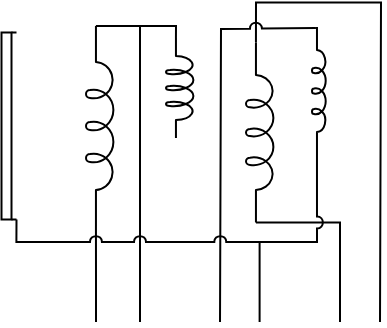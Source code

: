 <mxfile version="16.0.3" type="github"><diagram id="5_5D2ftTbQHJp4d3wEaE" name="Page-1"><mxGraphModel dx="525" dy="292" grid="1" gridSize="10" guides="1" tooltips="1" connect="1" arrows="1" fold="1" page="1" pageScale="1" pageWidth="850" pageHeight="1100" math="0" shadow="0"><root><mxCell id="0"/><mxCell id="1" parent="0"/><mxCell id="XyHeiLhIrPy4PW1Inq49-9" style="edgeStyle=orthogonalEdgeStyle;rounded=0;orthogonalLoop=1;jettySize=auto;html=1;exitX=0;exitY=0.645;exitDx=0;exitDy=0;exitPerimeter=0;entryX=0;entryY=0.645;entryDx=0;entryDy=0;entryPerimeter=0;endArrow=none;endFill=0;" edge="1" parent="1" source="XyHeiLhIrPy4PW1Inq49-5" target="XyHeiLhIrPy4PW1Inq49-7"><mxGeometry relative="1" as="geometry"><Array as="points"><mxPoint x="458" y="252"/></Array></mxGeometry></mxCell><mxCell id="XyHeiLhIrPy4PW1Inq49-12" style="edgeStyle=orthogonalEdgeStyle;rounded=0;orthogonalLoop=1;jettySize=auto;html=1;exitX=1;exitY=0.645;exitDx=0;exitDy=0;exitPerimeter=0;endArrow=none;endFill=0;" edge="1" parent="1" source="XyHeiLhIrPy4PW1Inq49-5"><mxGeometry relative="1" as="geometry"><mxPoint x="418" y="400" as="targetPoint"/><Array as="points"><mxPoint x="418" y="380"/><mxPoint x="418" y="380"/></Array></mxGeometry></mxCell><mxCell id="XyHeiLhIrPy4PW1Inq49-15" style="edgeStyle=orthogonalEdgeStyle;rounded=0;orthogonalLoop=1;jettySize=auto;html=1;exitX=0;exitY=0.645;exitDx=0;exitDy=0;exitPerimeter=0;endArrow=none;endFill=0;" edge="1" parent="1" source="XyHeiLhIrPy4PW1Inq49-5"><mxGeometry relative="1" as="geometry"><mxPoint x="440" y="400" as="targetPoint"/><Array as="points"><mxPoint x="440" y="252"/></Array></mxGeometry></mxCell><mxCell id="XyHeiLhIrPy4PW1Inq49-5" value="" style="pointerEvents=1;verticalLabelPosition=bottom;shadow=0;dashed=0;align=center;html=1;verticalAlign=top;shape=mxgraph.electrical.inductors.inductor_5;rotation=90;" vertex="1" parent="1"><mxGeometry x="370" y="295" width="100" height="14" as="geometry"/></mxCell><mxCell id="XyHeiLhIrPy4PW1Inq49-14" style="edgeStyle=orthogonalEdgeStyle;rounded=0;orthogonalLoop=1;jettySize=auto;html=1;exitX=1;exitY=0.645;exitDx=0;exitDy=0;exitPerimeter=0;endArrow=none;endFill=0;" edge="1" parent="1" source="XyHeiLhIrPy4PW1Inq49-6"><mxGeometry relative="1" as="geometry"><mxPoint x="540" y="400" as="targetPoint"/><Array as="points"><mxPoint x="540" y="350"/><mxPoint x="540" y="400"/></Array></mxGeometry></mxCell><mxCell id="XyHeiLhIrPy4PW1Inq49-17" style="edgeStyle=orthogonalEdgeStyle;rounded=0;orthogonalLoop=1;jettySize=auto;html=1;exitX=0;exitY=0.645;exitDx=0;exitDy=0;exitPerimeter=0;endArrow=none;endFill=0;" edge="1" parent="1" source="XyHeiLhIrPy4PW1Inq49-6"><mxGeometry relative="1" as="geometry"><mxPoint x="560" y="400" as="targetPoint"/></mxGeometry></mxCell><mxCell id="XyHeiLhIrPy4PW1Inq49-6" value="" style="pointerEvents=1;verticalLabelPosition=bottom;shadow=0;dashed=0;align=center;html=1;verticalAlign=top;shape=mxgraph.electrical.inductors.inductor_5;rotation=90;" vertex="1" parent="1"><mxGeometry x="455" y="298.25" width="90" height="14" as="geometry"/></mxCell><mxCell id="XyHeiLhIrPy4PW1Inq49-13" style="edgeStyle=orthogonalEdgeStyle;rounded=0;orthogonalLoop=1;jettySize=auto;html=1;exitX=1;exitY=0.645;exitDx=0;exitDy=0;exitPerimeter=0;endArrow=none;endFill=0;entryX=1;entryY=0.645;entryDx=0;entryDy=0;entryPerimeter=0;" edge="1" parent="1" source="XyHeiLhIrPy4PW1Inq49-7" target="XyHeiLhIrPy4PW1Inq49-7"><mxGeometry relative="1" as="geometry"><mxPoint x="458" y="330" as="targetPoint"/></mxGeometry></mxCell><mxCell id="XyHeiLhIrPy4PW1Inq49-7" value="" style="pointerEvents=1;verticalLabelPosition=bottom;shadow=0;dashed=0;align=center;html=1;verticalAlign=top;shape=mxgraph.electrical.inductors.inductor_5;rotation=90;" vertex="1" parent="1"><mxGeometry x="435" y="276" width="50" height="14" as="geometry"/></mxCell><mxCell id="XyHeiLhIrPy4PW1Inq49-16" style="edgeStyle=orthogonalEdgeStyle;rounded=0;orthogonalLoop=1;jettySize=auto;html=1;exitX=0;exitY=0.645;exitDx=0;exitDy=0;exitPerimeter=0;endArrow=none;endFill=0;jumpStyle=arc;" edge="1" parent="1"><mxGeometry relative="1" as="geometry"><mxPoint x="480" y="400" as="targetPoint"/><mxPoint x="527.97" y="253" as="sourcePoint"/></mxGeometry></mxCell><mxCell id="XyHeiLhIrPy4PW1Inq49-19" style="edgeStyle=orthogonalEdgeStyle;rounded=0;orthogonalLoop=1;jettySize=auto;html=1;exitX=0;exitY=1;exitDx=0;exitDy=0;exitPerimeter=0;endArrow=none;endFill=0;jumpStyle=arc;" edge="1" parent="1" source="XyHeiLhIrPy4PW1Inq49-10"><mxGeometry relative="1" as="geometry"><mxPoint x="500" y="360" as="targetPoint"/><Array as="points"><mxPoint x="378" y="360"/><mxPoint x="378" y="370"/></Array></mxGeometry></mxCell><mxCell id="XyHeiLhIrPy4PW1Inq49-10" value="" style="pointerEvents=1;verticalLabelPosition=bottom;shadow=0;dashed=0;align=center;html=1;verticalAlign=top;shape=mxgraph.electrical.inductors.inductor_1;rotation=-90;" vertex="1" parent="1"><mxGeometry x="327.75" y="298.25" width="93.5" height="7.5" as="geometry"/></mxCell><mxCell id="XyHeiLhIrPy4PW1Inq49-24" style="edgeStyle=orthogonalEdgeStyle;rounded=0;jumpStyle=arc;orthogonalLoop=1;jettySize=auto;html=1;exitX=1;exitY=0.645;exitDx=0;exitDy=0;exitPerimeter=0;endArrow=none;endFill=0;" edge="1" parent="1" source="XyHeiLhIrPy4PW1Inq49-23"><mxGeometry relative="1" as="geometry"><mxPoint x="500" y="360" as="targetPoint"/><Array as="points"><mxPoint x="529" y="360"/></Array></mxGeometry></mxCell><mxCell id="XyHeiLhIrPy4PW1Inq49-23" value="" style="pointerEvents=1;verticalLabelPosition=bottom;shadow=0;dashed=0;align=center;html=1;verticalAlign=top;shape=mxgraph.electrical.inductors.inductor_5;rotation=90;" vertex="1" parent="1"><mxGeometry x="497.5" y="281" width="64" height="7" as="geometry"/></mxCell><mxCell id="XyHeiLhIrPy4PW1Inq49-25" value="" style="endArrow=none;html=1;rounded=0;jumpStyle=arc;" edge="1" parent="1"><mxGeometry width="50" height="50" relative="1" as="geometry"><mxPoint x="499.8" y="400" as="sourcePoint"/><mxPoint x="499.8" y="360" as="targetPoint"/></mxGeometry></mxCell></root></mxGraphModel></diagram></mxfile>